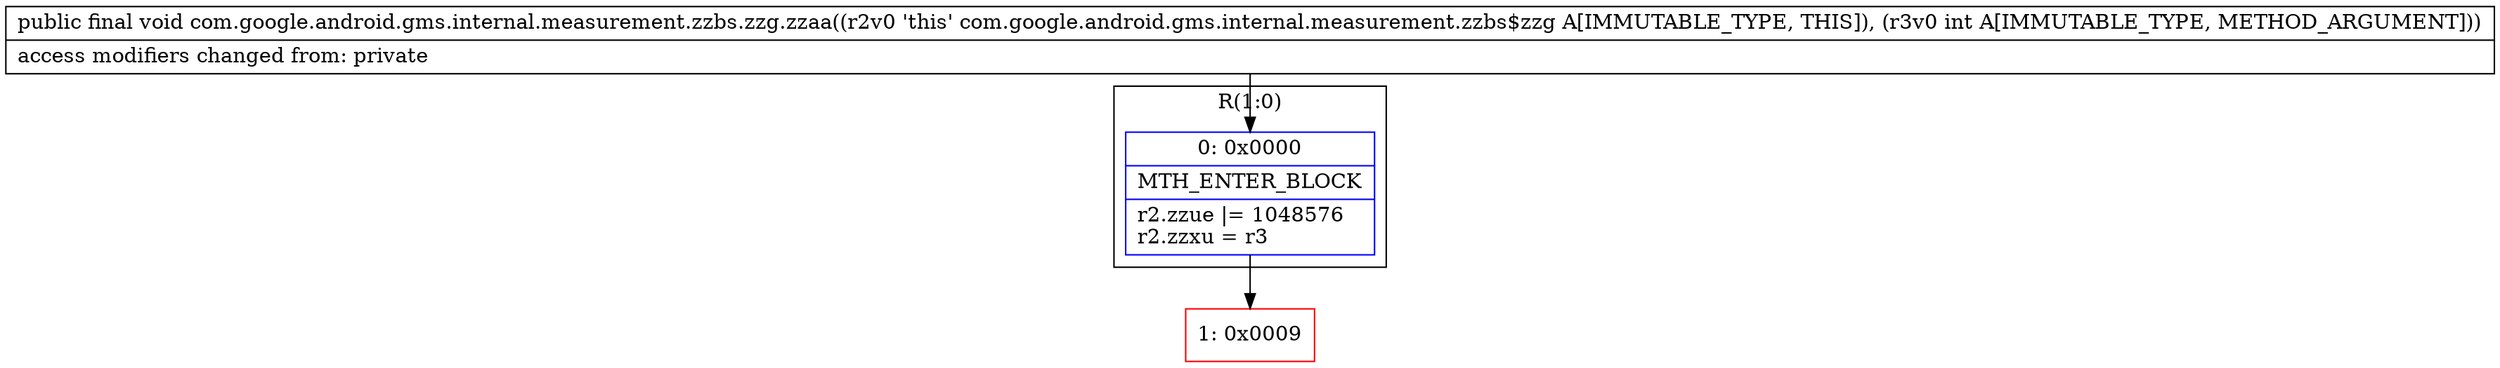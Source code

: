 digraph "CFG forcom.google.android.gms.internal.measurement.zzbs.zzg.zzaa(I)V" {
subgraph cluster_Region_1471736453 {
label = "R(1:0)";
node [shape=record,color=blue];
Node_0 [shape=record,label="{0\:\ 0x0000|MTH_ENTER_BLOCK\l|r2.zzue \|= 1048576\lr2.zzxu = r3\l}"];
}
Node_1 [shape=record,color=red,label="{1\:\ 0x0009}"];
MethodNode[shape=record,label="{public final void com.google.android.gms.internal.measurement.zzbs.zzg.zzaa((r2v0 'this' com.google.android.gms.internal.measurement.zzbs$zzg A[IMMUTABLE_TYPE, THIS]), (r3v0 int A[IMMUTABLE_TYPE, METHOD_ARGUMENT]))  | access modifiers changed from: private\l}"];
MethodNode -> Node_0;
Node_0 -> Node_1;
}

